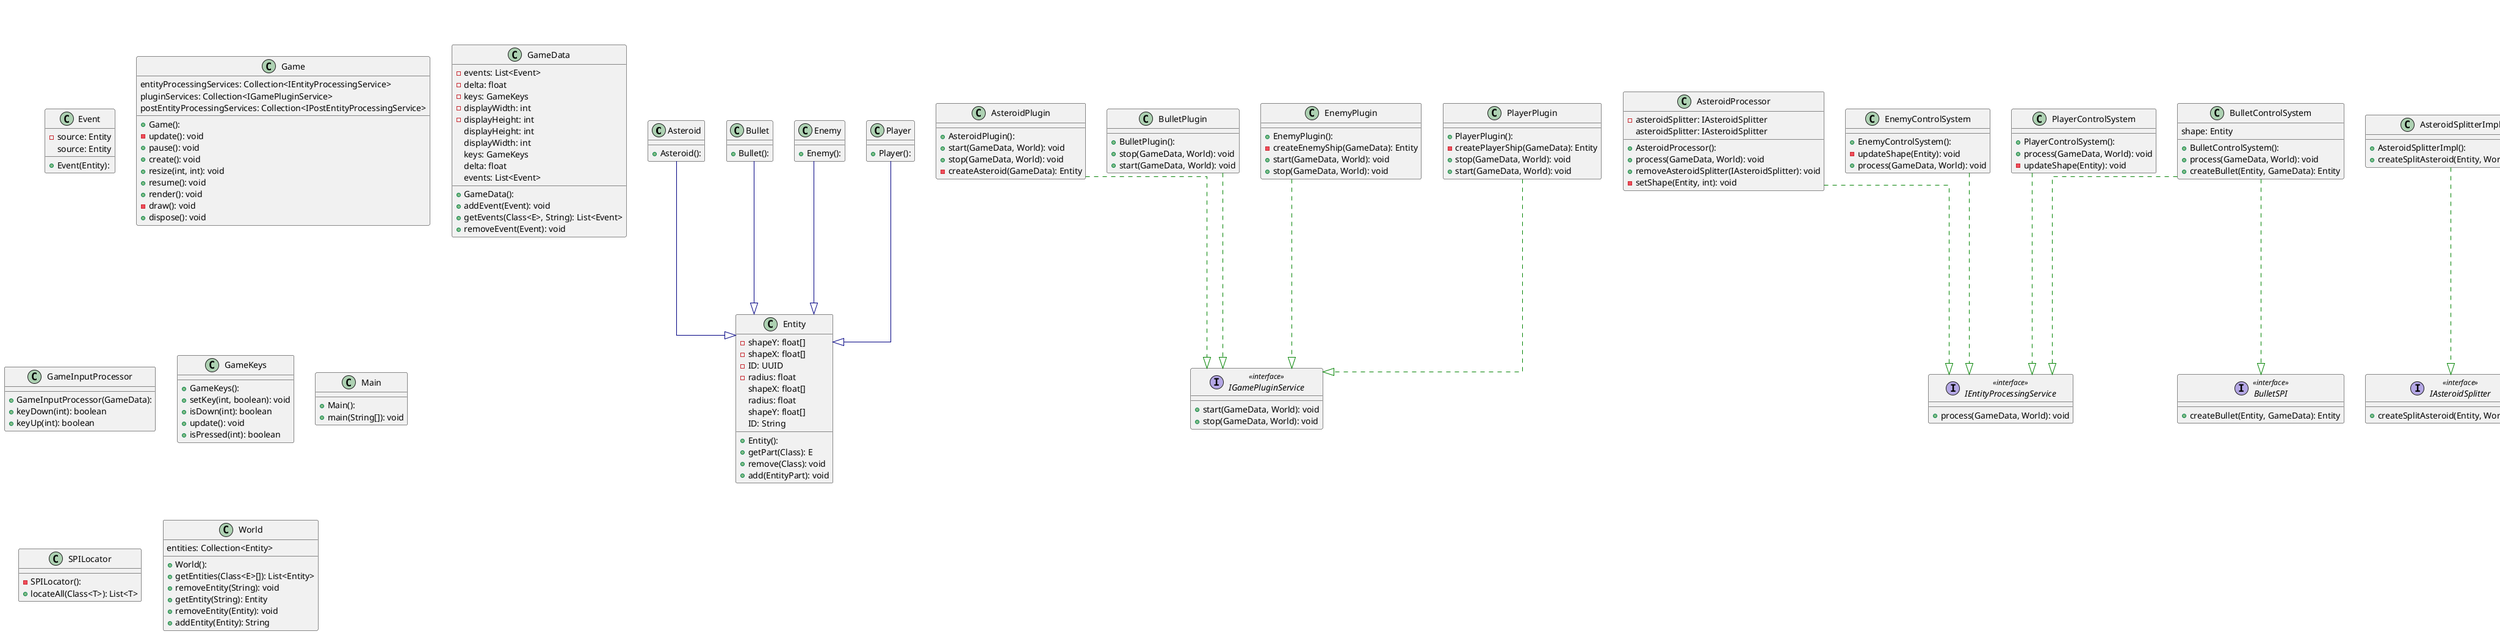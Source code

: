 @startuml

top to bottom direction
skinparam linetype ortho

class Asteroid {
  + Asteroid(): 
}
class AsteroidPlugin {
  + AsteroidPlugin(): 
  + start(GameData, World): void
  + stop(GameData, World): void
  - createAsteroid(GameData): Entity
}
class AsteroidProcessor {
  + AsteroidProcessor(): 
  - asteroidSplitter: IAsteroidSplitter
  + process(GameData, World): void
  + removeAsteroidSplitter(IAsteroidSplitter): void
  - setShape(Entity, int): void
   asteroidSplitter: IAsteroidSplitter
}
class AsteroidSplitterImpl {
  + AsteroidSplitterImpl(): 
  + createSplitAsteroid(Entity, World): void
}
class Bullet {
  + Bullet(): 
}
class BulletControlSystem {
  + BulletControlSystem(): 
  + process(GameData, World): void
  + createBullet(Entity, GameData): Entity
   shape: Entity
}
class BulletPlugin {
  + BulletPlugin(): 
  + stop(GameData, World): void
  + start(GameData, World): void
}
interface BulletSPI << interface >> {
  + createBullet(Entity, GameData): Entity
}
class CollisionDetector {
  + CollisionDetector(): 
  + process(GameData, World): void
  + collides(Entity, Entity): Boolean
}
class Enemy {
  + Enemy(): 
}
class EnemyControlSystem {
  + EnemyControlSystem(): 
  - updateShape(Entity): void
  + process(GameData, World): void
}
class EnemyPlugin {
  + EnemyPlugin(): 
  - createEnemyShip(GameData): Entity
  + start(GameData, World): void
  + stop(GameData, World): void
}
class Entity {
  + Entity(): 
  - shapeY: float[]
  - shapeX: float[]
  - ID: UUID
  - radius: float
  + getPart(Class): E
  + remove(Class): void
  + add(EntityPart): void
   shapeX: float[]
   radius: float
   shapeY: float[]
   ID: String
}
interface EntityPart << interface >> {
  + process(GameData, Entity): void
}
class Event {
  + Event(Entity): 
  - source: Entity
   source: Entity
}
class Game {
  + Game(): 
  - update(): void
  + pause(): void
  + create(): void
  + resize(int, int): void
  + resume(): void
  + render(): void
  - draw(): void
  + dispose(): void
   entityProcessingServices: Collection<IEntityProcessingService>
   pluginServices: Collection<IGamePluginService>
   postEntityProcessingServices: Collection<IPostEntityProcessingService>
}
class GameData {
  + GameData(): 
  - events: List<Event>
  - delta: float
  - keys: GameKeys
  - displayWidth: int
  - displayHeight: int
  + addEvent(Event): void
  + getEvents(Class<E>, String): List<Event>
  + removeEvent(Event): void
   displayHeight: int
   displayWidth: int
   keys: GameKeys
   delta: float
   events: List<Event>
}
class GameInputProcessor {
  + GameInputProcessor(GameData): 
  + keyDown(int): boolean
  + keyUp(int): boolean
}
class GameKeys {
  + GameKeys(): 
  + setKey(int, boolean): void
  + isDown(int): boolean
  + update(): void
  + isPressed(int): boolean
}
interface IAsteroidSplitter << interface >> {
  + createSplitAsteroid(Entity, World): void
}
interface IEntityProcessingService << interface >> {
  + process(GameData, World): void
}
interface IGamePluginService << interface >> {
  + start(GameData, World): void
  + stop(GameData, World): void
}
interface IPostEntityProcessingService << interface >> {
  + process(GameData, World): void
}
class LifePart {
  + LifePart(int): 
  - life: int
  - isHit: boolean
  - dead: boolean
  + setIsHit(boolean): void
  + process(GameData, Entity): void
   dead: boolean
   life: int
   isHit: boolean
}
class Main {
  + Main(): 
  + main(String[]): void
}
class MovingPart {
  + MovingPart(float, float, float, float): 
  - acceleration: float
  - right: boolean
  - rotationSpeed: float
  - dy: float
  - left: boolean
  - up: boolean
  - maxSpeed: float
  - deceleration: float
  - dx: float
  + process(GameData, Entity): void
   acceleration: float
   rotationSpeed: float
   up: boolean
   dy: float
   dx: float
   left: boolean
   maxSpeed: float
   deceleration: float
   speed: float
   right: boolean
}
class Player {
  + Player(): 
}
class PlayerControlSystem {
  + PlayerControlSystem(): 
  + process(GameData, World): void
  - updateShape(Entity): void
}
class PlayerPlugin {
  + PlayerPlugin(): 
  - createPlayerShip(GameData): Entity
  + stop(GameData, World): void
  + start(GameData, World): void
}
class PositionPart {
  + PositionPart(float, float, float): 
  - x: float
  - y: float
  - radians: float
  + process(GameData, Entity): void
  + setPosition(float, float): void
   radians: float
   x: float
   y: float
}
class SPILocator {
  - SPILocator(): 
  + locateAll(Class<T>): List<T>
}
class TimerPart {
  + TimerPart(float): 
  - expiration: float
  + process(GameData, Entity): void
  + reduceExpiration(float): void
   expiration: float
}
class World {
  + World(): 
  + getEntities(Class<E>[]): List<Entity>
  + removeEntity(String): void
  + getEntity(String): Entity
  + removeEntity(Entity): void
  + addEntity(Entity): String
   entities: Collection<Entity>
}

Asteroid                      -[#000082,plain]-^  Entity                       
AsteroidPlugin                -[#008200,dashed]-^  IGamePluginService           
AsteroidProcessor             -[#008200,dashed]-^  IEntityProcessingService     
AsteroidSplitterImpl          -[#008200,dashed]-^  IAsteroidSplitter            
Bullet                        -[#000082,plain]-^  Entity                       
BulletControlSystem           -[#008200,dashed]-^  BulletSPI                    
BulletControlSystem           -[#008200,dashed]-^  IEntityProcessingService     
BulletPlugin                  -[#008200,dashed]-^  IGamePluginService           
CollisionDetector             -[#008200,dashed]-^  IPostEntityProcessingService 
Enemy                         -[#000082,plain]-^  Entity                       
EnemyControlSystem            -[#008200,dashed]-^  IEntityProcessingService     
EnemyPlugin                   -[#008200,dashed]-^  IGamePluginService           
LifePart                      -[#008200,dashed]-^  EntityPart                   
MovingPart                    -[#008200,dashed]-^  EntityPart                   
Player                        -[#000082,plain]-^  Entity                       
PlayerControlSystem           -[#008200,dashed]-^  IEntityProcessingService     
PlayerPlugin                  -[#008200,dashed]-^  IGamePluginService           
PositionPart                  -[#008200,dashed]-^  EntityPart                   
TimerPart                     -[#008200,dashed]-^  EntityPart                   
@enduml
